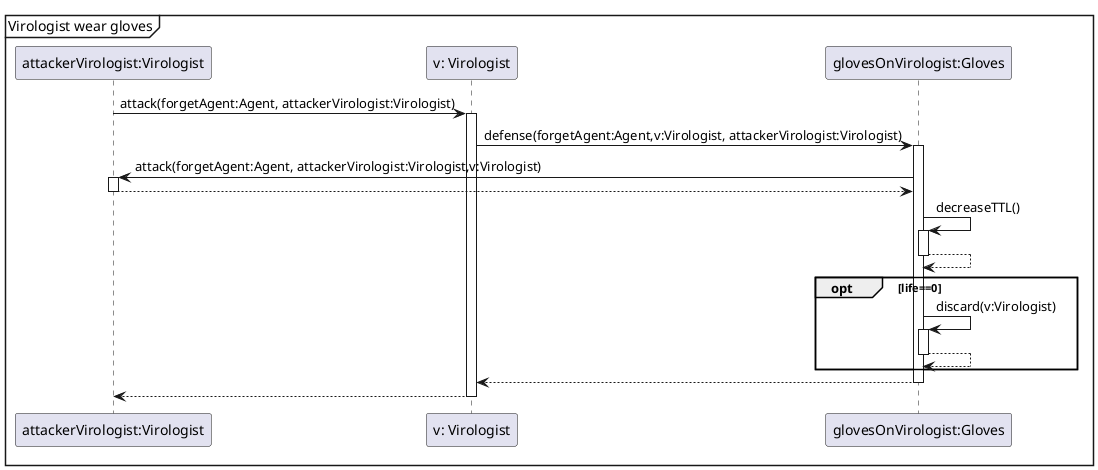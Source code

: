 @startuml
'https://plantuml.com/sequence-diagram
mainframe Virologist wear gloves


participant "attackerVirologist:Virologist" as attackerVirologist
participant "v: Virologist" as Virologist
participant "glovesOnVirologist:Gloves" as Gloves

attackerVirologist->Virologist++:attack(forgetAgent:Agent, attackerVirologist:Virologist)
Virologist->Gloves++:defense(forgetAgent:Agent,v:Virologist, attackerVirologist:Virologist)


Gloves->attackerVirologist++:attack(forgetAgent:Agent, attackerVirologist:Virologist,v:Virologist)
attackerVirologist-->Gloves--
Gloves->Gloves++:decreaseTTL()
Gloves-->Gloves--
opt life==0
Gloves->Gloves++:discard(v:Virologist)
Gloves-->Gloves--
end opt
Gloves-->Virologist--
Virologist-->attackerVirologist--

@enduml